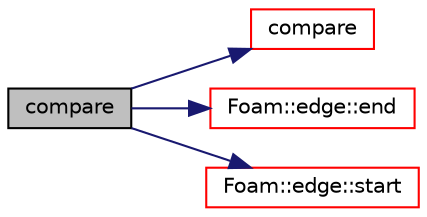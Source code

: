 digraph "compare"
{
  bgcolor="transparent";
  edge [fontname="Helvetica",fontsize="10",labelfontname="Helvetica",labelfontsize="10"];
  node [fontname="Helvetica",fontsize="10",shape=record];
  rankdir="LR";
  Node151 [label="compare",height=0.2,width=0.4,color="black", fillcolor="grey75", style="filled", fontcolor="black"];
  Node151 -> Node152 [color="midnightblue",fontsize="10",style="solid",fontname="Helvetica"];
  Node152 [label="compare",height=0.2,width=0.4,color="red",URL="$a25769.html#aa44385e0df6a4cd3823050957f9c4144",tooltip="Compare the given start and end points with this curve. "];
  Node151 -> Node155 [color="midnightblue",fontsize="10",style="solid",fontname="Helvetica"];
  Node155 [label="Foam::edge::end",height=0.2,width=0.4,color="red",URL="$a28361.html#a5ac1c619caccdf5bcf8c3d58a409849f",tooltip="Return end vertex label. "];
  Node151 -> Node157 [color="midnightblue",fontsize="10",style="solid",fontname="Helvetica"];
  Node157 [label="Foam::edge::start",height=0.2,width=0.4,color="red",URL="$a28361.html#afe56bdd2031bbf8321e35e2330c0b990",tooltip="Return start vertex label. "];
}
